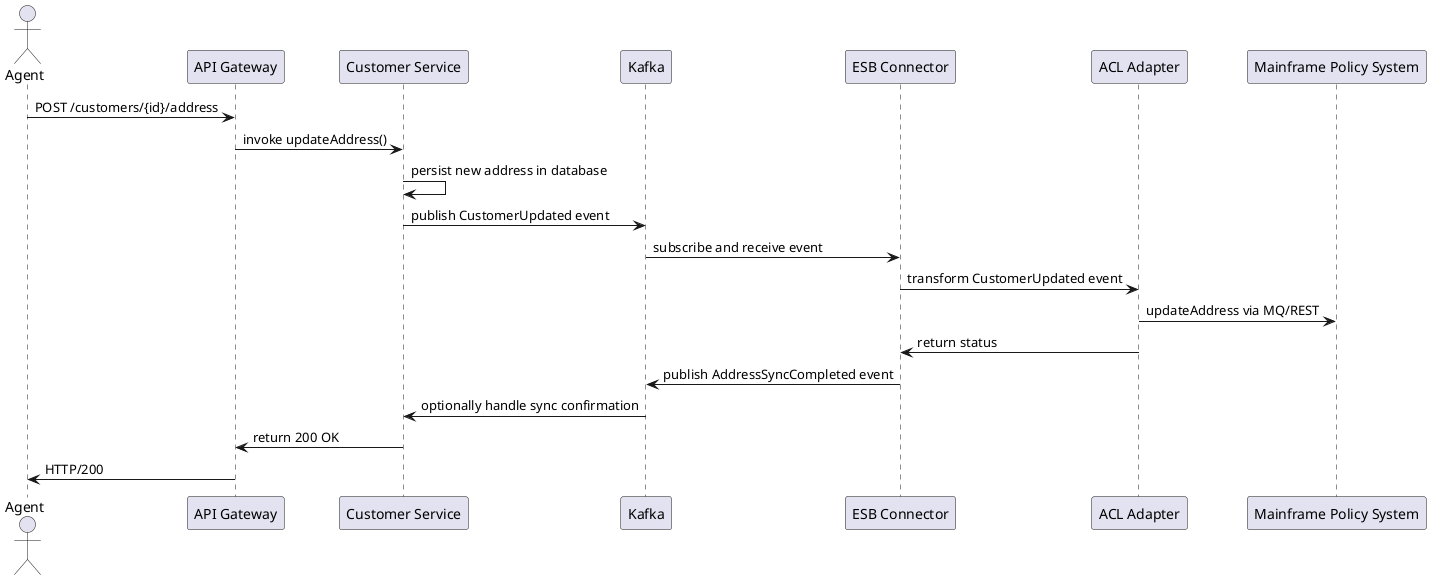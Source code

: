@startuml
actor Agent
participant "API Gateway" as GW
participant "Customer Service" as CS
participant "Kafka" as Kafka
participant "ESB Connector" as ESB
participant "ACL Adapter" as ACL
participant "Mainframe Policy System" as Mainframe

Agent -> GW : POST /customers/{id}/address
GW -> CS : invoke updateAddress()
CS -> CS : persist new address in database
CS -> Kafka : publish CustomerUpdated event
Kafka -> ESB : subscribe and receive event
ESB -> ACL : transform CustomerUpdated event
ACL -> Mainframe : updateAddress via MQ/REST
ACL -> ESB : return status
ESB -> Kafka : publish AddressSyncCompleted event
Kafka -> CS : optionally handle sync confirmation
CS -> GW : return 200 OK
Agent <- GW : HTTP/200
@enduml